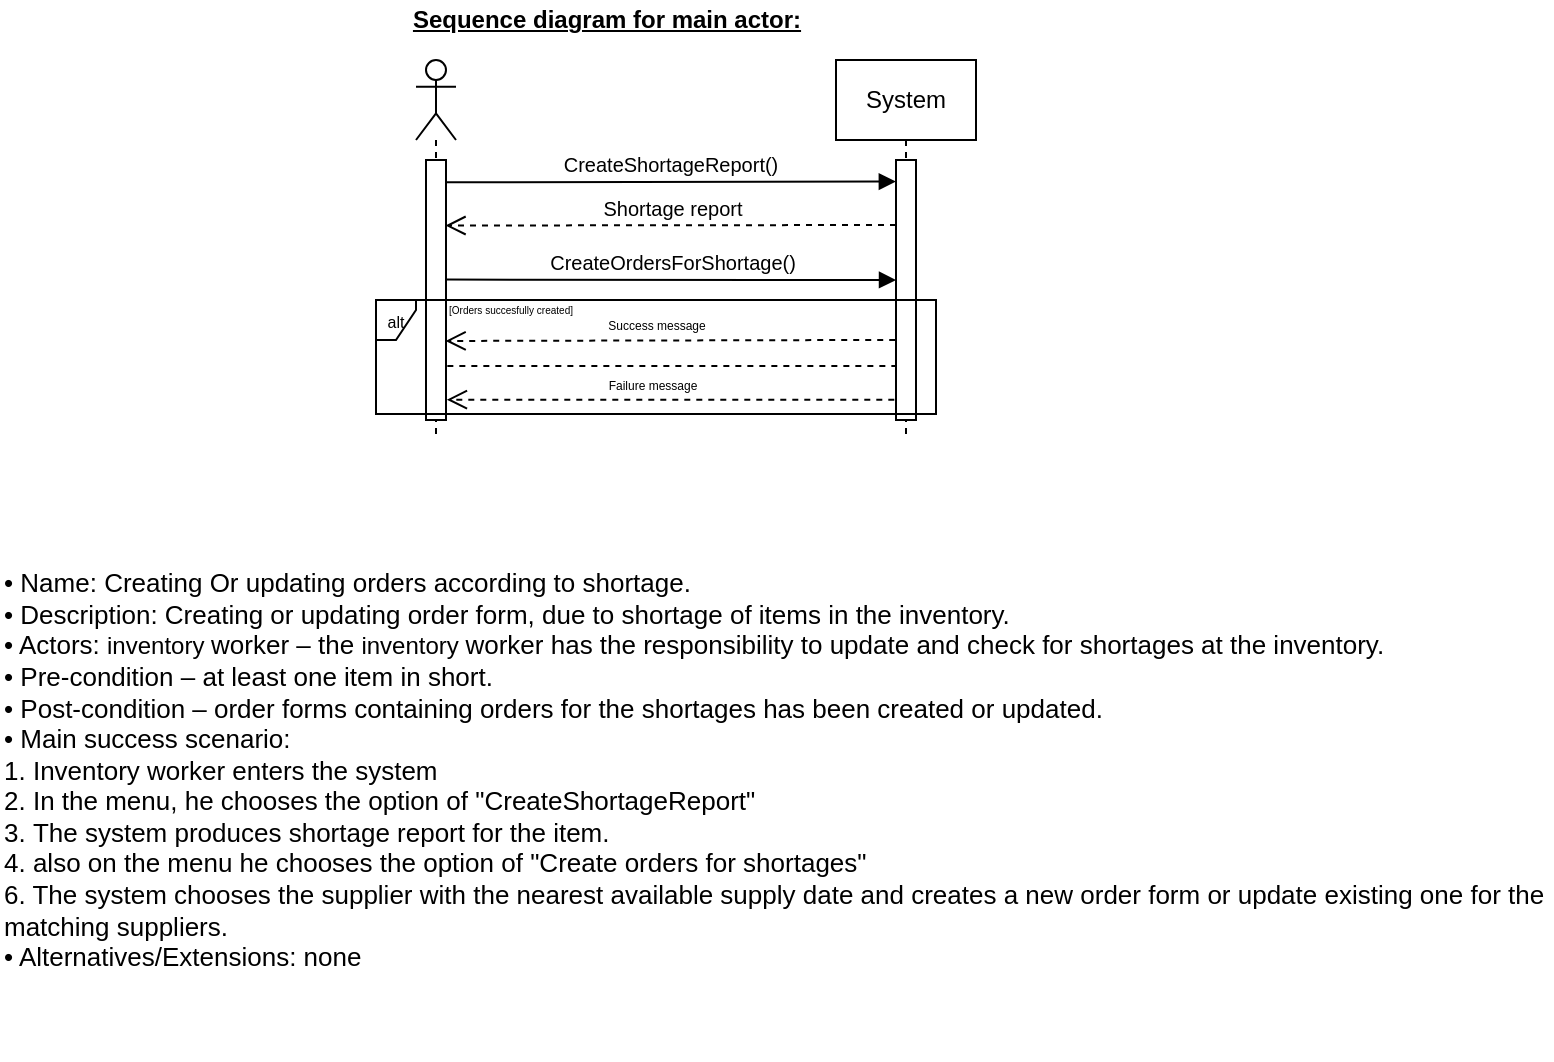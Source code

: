 <mxfile version="20.0.0" type="gitlab">
  <diagram id="I2c8T8Aa2if7AaFvqU4U" name="orderShortageSequence">
    <mxGraphModel dx="1022" dy="428" grid="1" gridSize="10" guides="1" tooltips="1" connect="1" arrows="1" fold="1" page="1" pageScale="1" pageWidth="1654" pageHeight="2336" math="0" shadow="0">
      <root>
        <mxCell id="0" />
        <mxCell id="1" parent="0" />
        <mxCell id="W8dkwiSjEEC2JCjF4Q6q-1" value="&lt;div&gt;• Name: Creating Or updating orders according to shortage.&lt;/div&gt;&lt;div&gt;• Description: Creating or updating order form, due to shortage of items in the inventory.&lt;/div&gt;&lt;div&gt;• Actors:&amp;nbsp;&lt;span style=&quot;font-size: 12px; text-align: center;&quot;&gt;inventory&amp;nbsp;&lt;/span&gt;worker – the&amp;nbsp;&lt;span style=&quot;font-size: 12px; text-align: center;&quot;&gt;inventory&amp;nbsp;&lt;/span&gt;worker has the responsibility to update and check for shortages at the inventory.&lt;/div&gt;&lt;div&gt;• Pre-condition – at least one item in short.&lt;/div&gt;&lt;div&gt;• Post-condition – order forms containing orders for the shortages has been created or updated.&lt;/div&gt;&lt;div&gt;• Main success scenario:&lt;/div&gt;&lt;div&gt;1. Inventory worker enters the system&lt;/div&gt;&lt;div&gt;2. In the menu, he chooses the option of &quot;CreateShortageReport&quot;&lt;/div&gt;&lt;div&gt;3.&amp;nbsp;The system produces shortage report for the item.&lt;/div&gt;&lt;div&gt;4. also on the menu he chooses the option of &quot;Create orders for shortages&quot;&lt;/div&gt;&lt;div&gt;&lt;span style=&quot;background-color: initial;&quot;&gt;6. The system chooses the supplier with the nearest available supply date and creates a new order form or update existing one for the matching suppliers.&lt;/span&gt;&lt;br&gt;&lt;/div&gt;&lt;div&gt;• Alternatives/Extensions: none&lt;/div&gt;" style="text;html=1;strokeColor=none;fillColor=none;align=left;verticalAlign=middle;whiteSpace=wrap;rounded=0;fontSize=13;" parent="1" vertex="1">
          <mxGeometry x="410" y="310" width="776" height="290" as="geometry" />
        </mxCell>
        <mxCell id="W8dkwiSjEEC2JCjF4Q6q-2" value="&lt;u&gt;&lt;b&gt;Sequence diagram for main actor:&lt;/b&gt;&lt;/u&gt;" style="text;html=1;align=center;verticalAlign=middle;resizable=0;points=[];autosize=1;strokeColor=none;fillColor=none;fontSize=12;" parent="1" vertex="1">
          <mxGeometry x="608" y="70" width="210" height="20" as="geometry" />
        </mxCell>
        <mxCell id="W8dkwiSjEEC2JCjF4Q6q-3" value="" style="shape=umlLifeline;participant=umlActor;perimeter=lifelinePerimeter;whiteSpace=wrap;html=1;container=1;collapsible=0;recursiveResize=0;verticalAlign=top;spacingTop=36;outlineConnect=0;fontSize=12;" parent="1" vertex="1">
          <mxGeometry x="618" y="100" width="20" height="190" as="geometry" />
        </mxCell>
        <mxCell id="W8dkwiSjEEC2JCjF4Q6q-4" value="" style="html=1;points=[];perimeter=orthogonalPerimeter;fontSize=12;" parent="W8dkwiSjEEC2JCjF4Q6q-3" vertex="1">
          <mxGeometry x="5" y="50" width="10" height="130" as="geometry" />
        </mxCell>
        <mxCell id="W8dkwiSjEEC2JCjF4Q6q-5" value="System" style="shape=umlLifeline;perimeter=lifelinePerimeter;whiteSpace=wrap;html=1;container=1;collapsible=0;recursiveResize=0;outlineConnect=0;fontSize=12;" parent="1" vertex="1">
          <mxGeometry x="828" y="100" width="70" height="190" as="geometry" />
        </mxCell>
        <mxCell id="W8dkwiSjEEC2JCjF4Q6q-6" value="" style="html=1;points=[];perimeter=orthogonalPerimeter;fontSize=12;" parent="W8dkwiSjEEC2JCjF4Q6q-5" vertex="1">
          <mxGeometry x="30" y="50" width="10" height="130" as="geometry" />
        </mxCell>
        <mxCell id="W8dkwiSjEEC2JCjF4Q6q-7" value="&lt;font style=&quot;font-size: 10px;&quot;&gt;CreateShortageReport()&lt;/font&gt;" style="html=1;verticalAlign=bottom;endArrow=block;rounded=0;fontSize=12;exitX=0.992;exitY=0.086;exitDx=0;exitDy=0;exitPerimeter=0;entryX=-0.008;entryY=0.083;entryDx=0;entryDy=0;entryPerimeter=0;" parent="1" source="W8dkwiSjEEC2JCjF4Q6q-4" target="W8dkwiSjEEC2JCjF4Q6q-6" edge="1">
          <mxGeometry width="80" relative="1" as="geometry">
            <mxPoint x="818" y="180" as="sourcePoint" />
            <mxPoint x="858" y="163" as="targetPoint" />
          </mxGeometry>
        </mxCell>
        <mxCell id="W8dkwiSjEEC2JCjF4Q6q-8" value="&lt;font style=&quot;font-size: 10px;&quot;&gt;Shortage report&lt;/font&gt;" style="html=1;verticalAlign=bottom;endArrow=open;dashed=1;endSize=8;rounded=0;fontSize=12;exitX=0;exitY=0.25;exitDx=0;exitDy=0;exitPerimeter=0;entryX=0.975;entryY=0.252;entryDx=0;entryDy=0;entryPerimeter=0;" parent="1" source="W8dkwiSjEEC2JCjF4Q6q-6" target="W8dkwiSjEEC2JCjF4Q6q-4" edge="1">
          <mxGeometry relative="1" as="geometry">
            <mxPoint x="818" y="180" as="sourcePoint" />
            <mxPoint x="638" y="180" as="targetPoint" />
          </mxGeometry>
        </mxCell>
        <mxCell id="W8dkwiSjEEC2JCjF4Q6q-9" value="&lt;font style=&quot;font-size: 10px;&quot;&gt;CreateOrdersForShortage()&lt;/font&gt;" style="html=1;verticalAlign=bottom;endArrow=block;rounded=0;fontSize=12;exitX=1.002;exitY=0.46;exitDx=0;exitDy=0;exitPerimeter=0;" parent="1" source="W8dkwiSjEEC2JCjF4Q6q-4" edge="1">
          <mxGeometry width="80" relative="1" as="geometry">
            <mxPoint x="638" y="210" as="sourcePoint" />
            <mxPoint x="858" y="210" as="targetPoint" />
          </mxGeometry>
        </mxCell>
        <mxCell id="W8dkwiSjEEC2JCjF4Q6q-10" value="" style="endArrow=none;dashed=1;html=1;rounded=0;fontSize=10;exitX=1.067;exitY=0.792;exitDx=0;exitDy=0;exitPerimeter=0;" parent="1" source="W8dkwiSjEEC2JCjF4Q6q-4" target="W8dkwiSjEEC2JCjF4Q6q-6" edge="1">
          <mxGeometry width="50" height="50" relative="1" as="geometry">
            <mxPoint x="678" y="240" as="sourcePoint" />
            <mxPoint x="728" y="190" as="targetPoint" />
          </mxGeometry>
        </mxCell>
        <mxCell id="W8dkwiSjEEC2JCjF4Q6q-11" value="&lt;font style=&quot;font-size: 5px;&quot;&gt;[Orders succesfully created]&lt;/font&gt;" style="text;html=1;align=center;verticalAlign=middle;resizable=0;points=[];autosize=1;strokeColor=none;fillColor=none;fontSize=10;" parent="1" vertex="1">
          <mxGeometry x="625" y="213" width="80" height="20" as="geometry" />
        </mxCell>
        <mxCell id="W8dkwiSjEEC2JCjF4Q6q-12" value="&lt;font style=&quot;font-size: 6px;&quot;&gt;Success message&lt;/font&gt;" style="html=1;verticalAlign=bottom;endArrow=open;dashed=1;endSize=8;rounded=0;fontSize=12;exitX=-0.039;exitY=0.692;exitDx=0;exitDy=0;exitPerimeter=0;entryX=0.978;entryY=0.696;entryDx=0;entryDy=0;entryPerimeter=0;" parent="1" source="W8dkwiSjEEC2JCjF4Q6q-6" target="W8dkwiSjEEC2JCjF4Q6q-4" edge="1">
          <mxGeometry x="0.064" relative="1" as="geometry">
            <mxPoint x="853.25" y="240" as="sourcePoint" />
            <mxPoint x="638" y="240" as="targetPoint" />
            <mxPoint as="offset" />
          </mxGeometry>
        </mxCell>
        <mxCell id="W8dkwiSjEEC2JCjF4Q6q-13" value="&lt;span style=&quot;font-size: 6px;&quot;&gt;Failure message&lt;/span&gt;" style="html=1;verticalAlign=bottom;endArrow=open;dashed=1;endSize=8;rounded=0;fontSize=12;exitX=-0.085;exitY=0.922;exitDx=0;exitDy=0;exitPerimeter=0;entryX=1.043;entryY=0.922;entryDx=0;entryDy=0;entryPerimeter=0;" parent="1" source="W8dkwiSjEEC2JCjF4Q6q-6" target="W8dkwiSjEEC2JCjF4Q6q-4" edge="1">
          <mxGeometry x="0.084" relative="1" as="geometry">
            <mxPoint x="849.83" y="260.0" as="sourcePoint" />
            <mxPoint x="625" y="260.52" as="targetPoint" />
            <mxPoint as="offset" />
          </mxGeometry>
        </mxCell>
        <mxCell id="W8dkwiSjEEC2JCjF4Q6q-14" value="&lt;font style=&quot;font-size: 8px;&quot;&gt;alt&lt;/font&gt;" style="shape=umlFrame;whiteSpace=wrap;html=1;fontSize=10;width=20;height=20;" parent="1" vertex="1">
          <mxGeometry x="598" y="220" width="280" height="57" as="geometry" />
        </mxCell>
      </root>
    </mxGraphModel>
  </diagram>
</mxfile>
